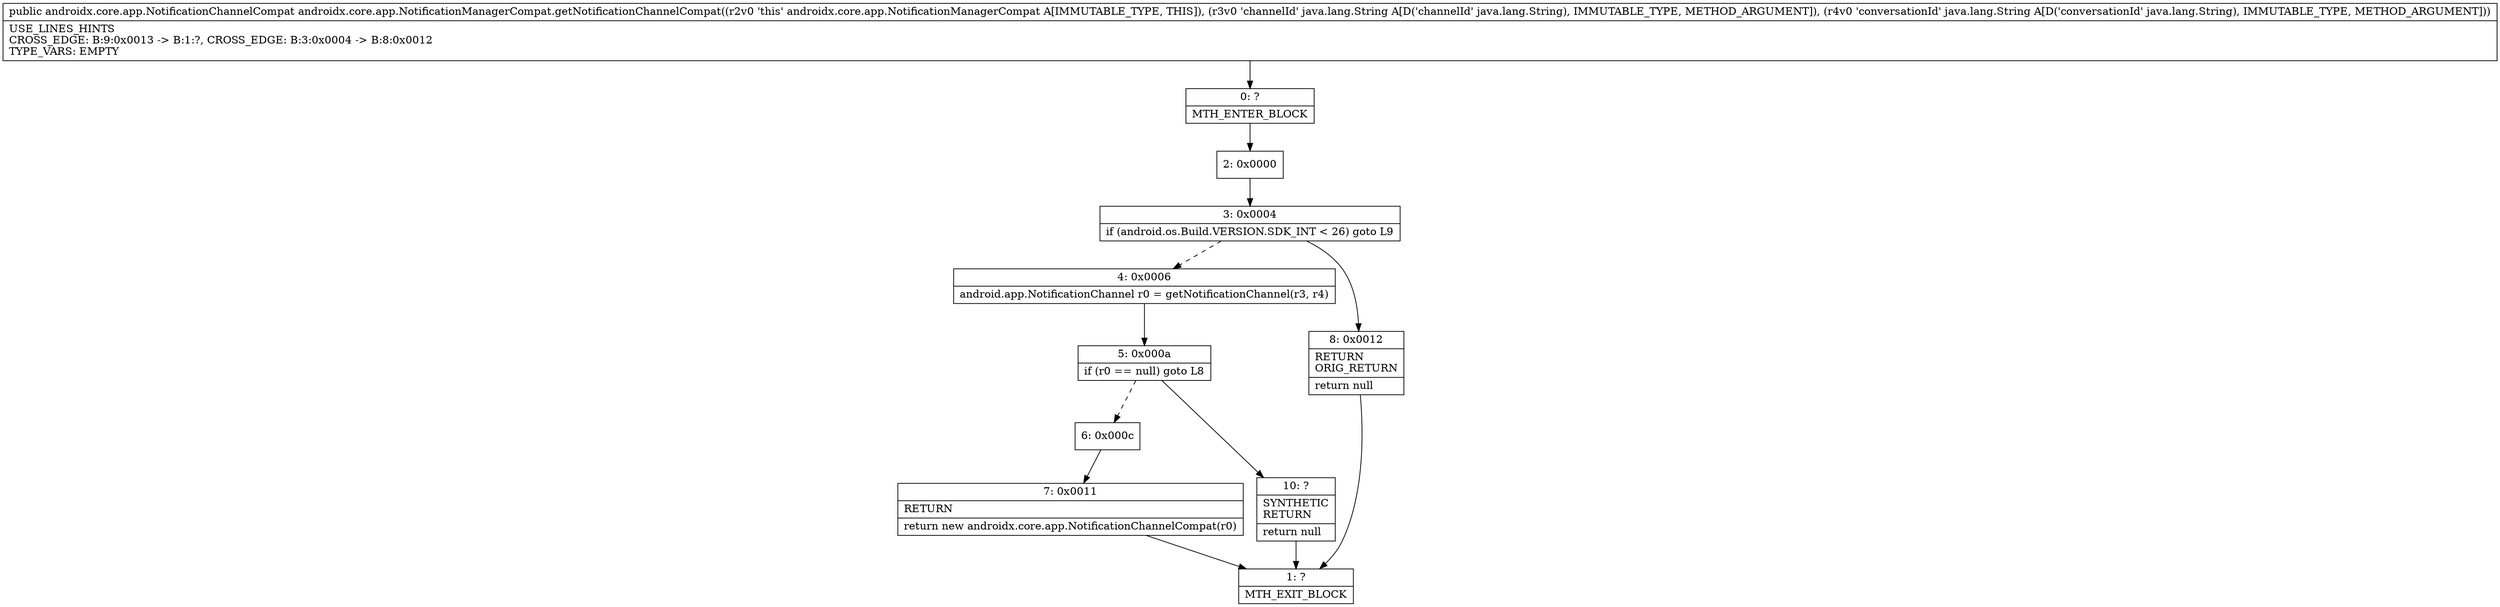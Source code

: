 digraph "CFG forandroidx.core.app.NotificationManagerCompat.getNotificationChannelCompat(Ljava\/lang\/String;Ljava\/lang\/String;)Landroidx\/core\/app\/NotificationChannelCompat;" {
Node_0 [shape=record,label="{0\:\ ?|MTH_ENTER_BLOCK\l}"];
Node_2 [shape=record,label="{2\:\ 0x0000}"];
Node_3 [shape=record,label="{3\:\ 0x0004|if (android.os.Build.VERSION.SDK_INT \< 26) goto L9\l}"];
Node_4 [shape=record,label="{4\:\ 0x0006|android.app.NotificationChannel r0 = getNotificationChannel(r3, r4)\l}"];
Node_5 [shape=record,label="{5\:\ 0x000a|if (r0 == null) goto L8\l}"];
Node_6 [shape=record,label="{6\:\ 0x000c}"];
Node_7 [shape=record,label="{7\:\ 0x0011|RETURN\l|return new androidx.core.app.NotificationChannelCompat(r0)\l}"];
Node_1 [shape=record,label="{1\:\ ?|MTH_EXIT_BLOCK\l}"];
Node_10 [shape=record,label="{10\:\ ?|SYNTHETIC\lRETURN\l|return null\l}"];
Node_8 [shape=record,label="{8\:\ 0x0012|RETURN\lORIG_RETURN\l|return null\l}"];
MethodNode[shape=record,label="{public androidx.core.app.NotificationChannelCompat androidx.core.app.NotificationManagerCompat.getNotificationChannelCompat((r2v0 'this' androidx.core.app.NotificationManagerCompat A[IMMUTABLE_TYPE, THIS]), (r3v0 'channelId' java.lang.String A[D('channelId' java.lang.String), IMMUTABLE_TYPE, METHOD_ARGUMENT]), (r4v0 'conversationId' java.lang.String A[D('conversationId' java.lang.String), IMMUTABLE_TYPE, METHOD_ARGUMENT]))  | USE_LINES_HINTS\lCROSS_EDGE: B:9:0x0013 \-\> B:1:?, CROSS_EDGE: B:3:0x0004 \-\> B:8:0x0012\lTYPE_VARS: EMPTY\l}"];
MethodNode -> Node_0;Node_0 -> Node_2;
Node_2 -> Node_3;
Node_3 -> Node_4[style=dashed];
Node_3 -> Node_8;
Node_4 -> Node_5;
Node_5 -> Node_6[style=dashed];
Node_5 -> Node_10;
Node_6 -> Node_7;
Node_7 -> Node_1;
Node_10 -> Node_1;
Node_8 -> Node_1;
}

